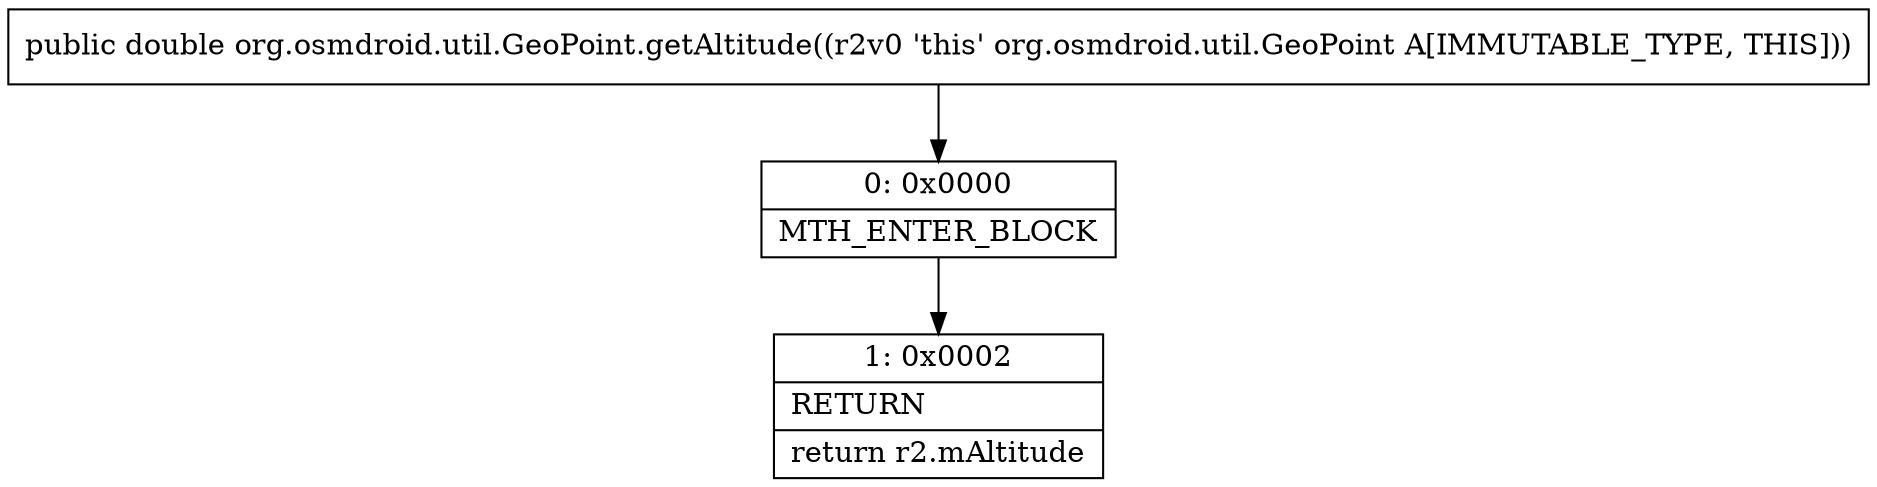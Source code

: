 digraph "CFG fororg.osmdroid.util.GeoPoint.getAltitude()D" {
Node_0 [shape=record,label="{0\:\ 0x0000|MTH_ENTER_BLOCK\l}"];
Node_1 [shape=record,label="{1\:\ 0x0002|RETURN\l|return r2.mAltitude\l}"];
MethodNode[shape=record,label="{public double org.osmdroid.util.GeoPoint.getAltitude((r2v0 'this' org.osmdroid.util.GeoPoint A[IMMUTABLE_TYPE, THIS])) }"];
MethodNode -> Node_0;
Node_0 -> Node_1;
}

